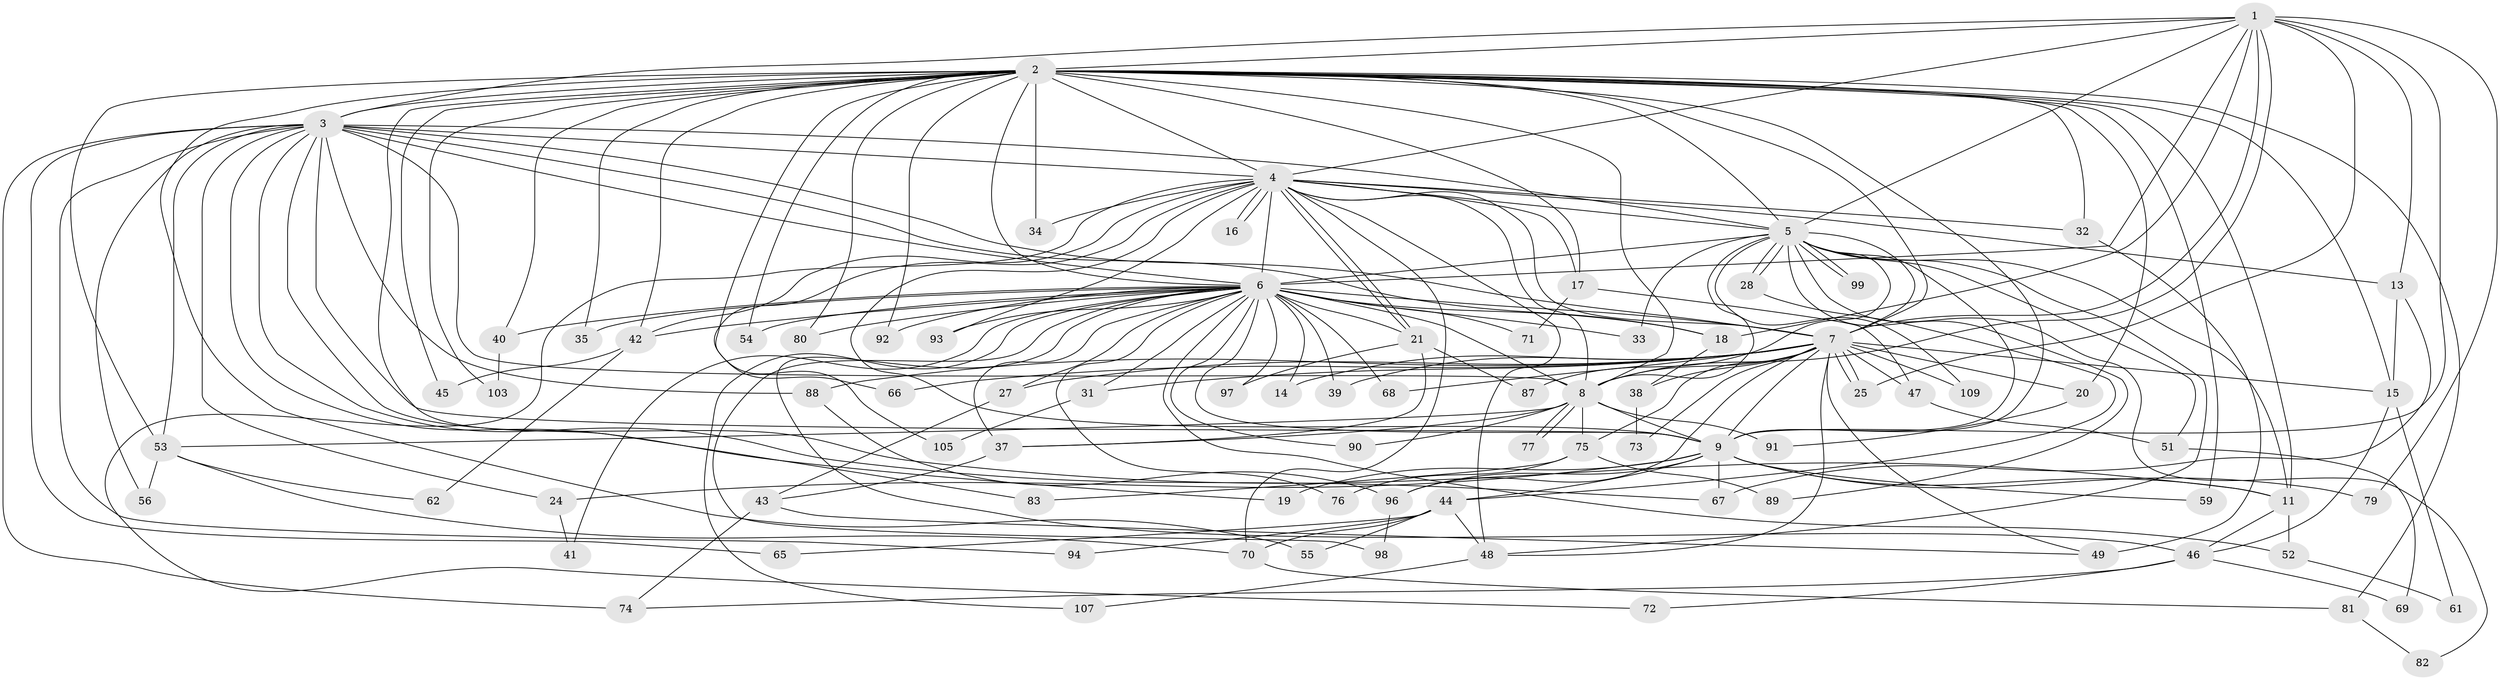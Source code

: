 // original degree distribution, {13: 0.01834862385321101, 31: 0.009174311926605505, 20: 0.009174311926605505, 24: 0.01834862385321101, 23: 0.009174311926605505, 16: 0.009174311926605505, 18: 0.009174311926605505, 32: 0.009174311926605505, 5: 0.045871559633027525, 3: 0.1926605504587156, 4: 0.08256880733944955, 2: 0.5504587155963303, 9: 0.009174311926605505, 7: 0.009174311926605505, 6: 0.01834862385321101}
// Generated by graph-tools (version 1.1) at 2025/10/02/27/25 16:10:59]
// undirected, 84 vertices, 203 edges
graph export_dot {
graph [start="1"]
  node [color=gray90,style=filled];
  1 [super="+26"];
  2 [super="+101"];
  3 [super="+108"];
  4 [super="+23"];
  5 [super="+30"];
  6 [super="+10"];
  7 [super="+29"];
  8 [super="+64"];
  9 [super="+57"];
  11 [super="+12"];
  13;
  14 [super="+63"];
  15 [super="+36"];
  16;
  17;
  18 [super="+50"];
  19;
  20;
  21 [super="+22"];
  24;
  25;
  27;
  28;
  31;
  32;
  33;
  34;
  35;
  37 [super="+58"];
  38;
  39;
  40;
  41;
  42 [super="+60"];
  43 [super="+104"];
  44 [super="+84"];
  45;
  46 [super="+102"];
  47;
  48 [super="+86"];
  49 [super="+78"];
  51;
  52;
  53 [super="+85"];
  54;
  55;
  56;
  59;
  61;
  62;
  65;
  66;
  67 [super="+100"];
  68;
  69;
  70 [super="+95"];
  71;
  72;
  73;
  74;
  75;
  76;
  77;
  79;
  80;
  81;
  82;
  83;
  87;
  88;
  89;
  90;
  91;
  92;
  93;
  94;
  96 [super="+106"];
  97;
  98;
  99;
  103;
  105;
  107;
  109;
  1 -- 2;
  1 -- 3;
  1 -- 4;
  1 -- 5;
  1 -- 6 [weight=2];
  1 -- 7;
  1 -- 8;
  1 -- 9 [weight=2];
  1 -- 13;
  1 -- 18;
  1 -- 25;
  1 -- 79;
  2 -- 3;
  2 -- 4;
  2 -- 5;
  2 -- 6 [weight=2];
  2 -- 7 [weight=3];
  2 -- 8;
  2 -- 9;
  2 -- 15;
  2 -- 17;
  2 -- 20;
  2 -- 32;
  2 -- 34;
  2 -- 35;
  2 -- 40;
  2 -- 42;
  2 -- 45;
  2 -- 53;
  2 -- 54;
  2 -- 55;
  2 -- 59;
  2 -- 66;
  2 -- 80;
  2 -- 81;
  2 -- 83;
  2 -- 92;
  2 -- 103;
  2 -- 11;
  3 -- 4;
  3 -- 5;
  3 -- 6 [weight=2];
  3 -- 7;
  3 -- 8;
  3 -- 9;
  3 -- 18;
  3 -- 19;
  3 -- 24;
  3 -- 53;
  3 -- 56;
  3 -- 65;
  3 -- 67;
  3 -- 74;
  3 -- 88;
  3 -- 94;
  3 -- 11;
  4 -- 5;
  4 -- 6 [weight=3];
  4 -- 7;
  4 -- 8;
  4 -- 9;
  4 -- 13;
  4 -- 16;
  4 -- 16;
  4 -- 17;
  4 -- 21;
  4 -- 21;
  4 -- 32;
  4 -- 34;
  4 -- 48;
  4 -- 70;
  4 -- 72;
  4 -- 93;
  4 -- 105;
  4 -- 42;
  5 -- 6 [weight=2];
  5 -- 7;
  5 -- 8;
  5 -- 9;
  5 -- 11;
  5 -- 28;
  5 -- 28;
  5 -- 33;
  5 -- 48;
  5 -- 51;
  5 -- 82;
  5 -- 87;
  5 -- 89;
  5 -- 99;
  5 -- 99;
  5 -- 109;
  6 -- 7 [weight=2];
  6 -- 8 [weight=3];
  6 -- 9 [weight=2];
  6 -- 35;
  6 -- 41;
  6 -- 68;
  6 -- 98;
  6 -- 71;
  6 -- 76;
  6 -- 14;
  6 -- 80;
  6 -- 21;
  6 -- 90;
  6 -- 27;
  6 -- 92;
  6 -- 93;
  6 -- 31;
  6 -- 33;
  6 -- 97;
  6 -- 37;
  6 -- 39;
  6 -- 40;
  6 -- 42;
  6 -- 107;
  6 -- 52;
  6 -- 54;
  6 -- 46;
  6 -- 18;
  7 -- 8;
  7 -- 9;
  7 -- 14 [weight=2];
  7 -- 20;
  7 -- 25;
  7 -- 25;
  7 -- 27;
  7 -- 31;
  7 -- 39;
  7 -- 47;
  7 -- 68;
  7 -- 88;
  7 -- 96;
  7 -- 66;
  7 -- 38;
  7 -- 73;
  7 -- 75;
  7 -- 109;
  7 -- 48;
  7 -- 15;
  7 -- 49;
  8 -- 9;
  8 -- 37;
  8 -- 77;
  8 -- 77;
  8 -- 90;
  8 -- 91;
  8 -- 75;
  8 -- 53;
  9 -- 11;
  9 -- 19;
  9 -- 24;
  9 -- 44;
  9 -- 59;
  9 -- 67;
  9 -- 79;
  9 -- 96;
  11 -- 46;
  11 -- 52;
  13 -- 15;
  13 -- 67;
  15 -- 46;
  15 -- 61;
  17 -- 47;
  17 -- 71;
  18 -- 38;
  20 -- 91;
  21 -- 37;
  21 -- 97;
  21 -- 87;
  24 -- 41;
  27 -- 43;
  28 -- 44;
  31 -- 105;
  32 -- 49;
  37 -- 43;
  38 -- 73;
  40 -- 103;
  42 -- 45;
  42 -- 62;
  43 -- 49;
  43 -- 74;
  44 -- 55;
  44 -- 65;
  44 -- 70;
  44 -- 94;
  44 -- 48;
  46 -- 69;
  46 -- 72;
  46 -- 74;
  47 -- 51;
  48 -- 107;
  51 -- 69;
  52 -- 61;
  53 -- 56;
  53 -- 62;
  53 -- 70;
  70 -- 81;
  75 -- 76;
  75 -- 83;
  75 -- 89;
  81 -- 82;
  88 -- 96;
  96 -- 98;
}
